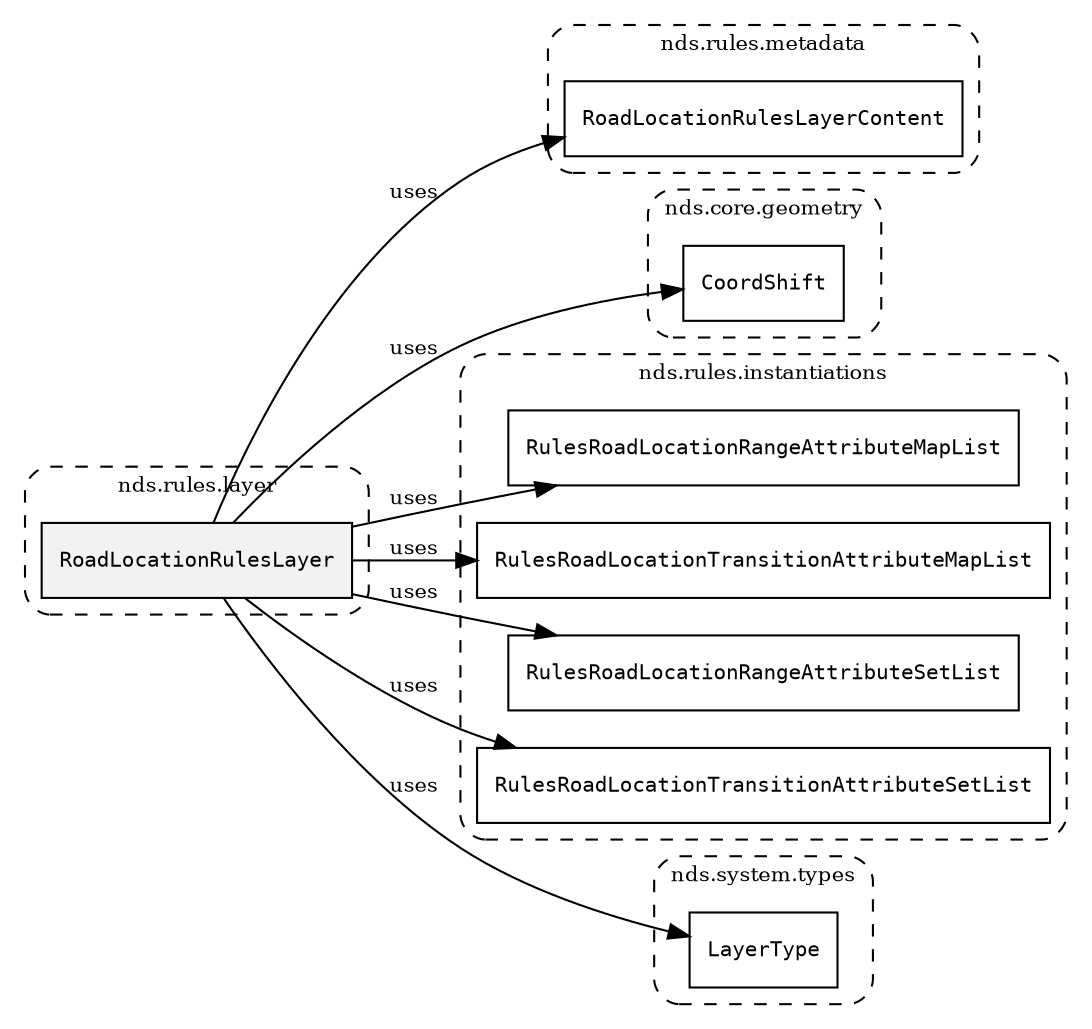 /**
 * This dot file creates symbol collaboration diagram for RoadLocationRulesLayer.
 */
digraph ZSERIO
{
    node [shape=box, fontsize=10];
    rankdir="LR";
    fontsize=10;
    tooltip="RoadLocationRulesLayer collaboration diagram";

    subgraph "cluster_nds.rules.layer"
    {
        style="dashed, rounded";
        label="nds.rules.layer";
        tooltip="Package nds.rules.layer";
        href="../../../content/packages/nds.rules.layer.html#Package-nds-rules-layer";
        target="_parent";

        "RoadLocationRulesLayer" [style="filled", fillcolor="#0000000D", target="_parent", label=<<font face="monospace"><table align="center" border="0" cellspacing="0" cellpadding="0"><tr><td href="../../../content/packages/nds.rules.layer.html#Structure-RoadLocationRulesLayer" title="Structure defined in nds.rules.layer">RoadLocationRulesLayer</td></tr></table></font>>];
    }

    subgraph "cluster_nds.rules.metadata"
    {
        style="dashed, rounded";
        label="nds.rules.metadata";
        tooltip="Package nds.rules.metadata";
        href="../../../content/packages/nds.rules.metadata.html#Package-nds-rules-metadata";
        target="_parent";

        "RoadLocationRulesLayerContent" [target="_parent", label=<<font face="monospace"><table align="center" border="0" cellspacing="0" cellpadding="0"><tr><td href="../../../content/packages/nds.rules.metadata.html#Bitmask-RoadLocationRulesLayerContent" title="Bitmask defined in nds.rules.metadata">RoadLocationRulesLayerContent</td></tr></table></font>>];
    }

    subgraph "cluster_nds.core.geometry"
    {
        style="dashed, rounded";
        label="nds.core.geometry";
        tooltip="Package nds.core.geometry";
        href="../../../content/packages/nds.core.geometry.html#Package-nds-core-geometry";
        target="_parent";

        "CoordShift" [target="_parent", label=<<font face="monospace"><table align="center" border="0" cellspacing="0" cellpadding="0"><tr><td href="../../../content/packages/nds.core.geometry.html#Subtype-CoordShift" title="Subtype defined in nds.core.geometry">CoordShift</td></tr></table></font>>];
    }

    subgraph "cluster_nds.rules.instantiations"
    {
        style="dashed, rounded";
        label="nds.rules.instantiations";
        tooltip="Package nds.rules.instantiations";
        href="../../../content/packages/nds.rules.instantiations.html#Package-nds-rules-instantiations";
        target="_parent";

        "RulesRoadLocationRangeAttributeMapList" [target="_parent", label=<<font face="monospace"><table align="center" border="0" cellspacing="0" cellpadding="0"><tr><td href="../../../content/packages/nds.rules.instantiations.html#InstantiateType-RulesRoadLocationRangeAttributeMapList" title="InstantiateType defined in nds.rules.instantiations">RulesRoadLocationRangeAttributeMapList</td></tr></table></font>>];
        "RulesRoadLocationTransitionAttributeMapList" [target="_parent", label=<<font face="monospace"><table align="center" border="0" cellspacing="0" cellpadding="0"><tr><td href="../../../content/packages/nds.rules.instantiations.html#InstantiateType-RulesRoadLocationTransitionAttributeMapList" title="InstantiateType defined in nds.rules.instantiations">RulesRoadLocationTransitionAttributeMapList</td></tr></table></font>>];
        "RulesRoadLocationRangeAttributeSetList" [target="_parent", label=<<font face="monospace"><table align="center" border="0" cellspacing="0" cellpadding="0"><tr><td href="../../../content/packages/nds.rules.instantiations.html#InstantiateType-RulesRoadLocationRangeAttributeSetList" title="InstantiateType defined in nds.rules.instantiations">RulesRoadLocationRangeAttributeSetList</td></tr></table></font>>];
        "RulesRoadLocationTransitionAttributeSetList" [target="_parent", label=<<font face="monospace"><table align="center" border="0" cellspacing="0" cellpadding="0"><tr><td href="../../../content/packages/nds.rules.instantiations.html#InstantiateType-RulesRoadLocationTransitionAttributeSetList" title="InstantiateType defined in nds.rules.instantiations">RulesRoadLocationTransitionAttributeSetList</td></tr></table></font>>];
    }

    subgraph "cluster_nds.system.types"
    {
        style="dashed, rounded";
        label="nds.system.types";
        tooltip="Package nds.system.types";
        href="../../../content/packages/nds.system.types.html#Package-nds-system-types";
        target="_parent";

        "LayerType" [target="_parent", label=<<font face="monospace"><table align="center" border="0" cellspacing="0" cellpadding="0"><tr><td href="../../../content/packages/nds.system.types.html#Enum-LayerType" title="Enum defined in nds.system.types">LayerType</td></tr></table></font>>];
    }

    "RoadLocationRulesLayer" -> "RoadLocationRulesLayerContent" [label="uses", fontsize=10];
    "RoadLocationRulesLayer" -> "CoordShift" [label="uses", fontsize=10];
    "RoadLocationRulesLayer" -> "RulesRoadLocationRangeAttributeMapList" [label="uses", fontsize=10];
    "RoadLocationRulesLayer" -> "RulesRoadLocationTransitionAttributeMapList" [label="uses", fontsize=10];
    "RoadLocationRulesLayer" -> "RulesRoadLocationRangeAttributeSetList" [label="uses", fontsize=10];
    "RoadLocationRulesLayer" -> "RulesRoadLocationTransitionAttributeSetList" [label="uses", fontsize=10];
    "RoadLocationRulesLayer" -> "LayerType" [label="uses", fontsize=10];
}
